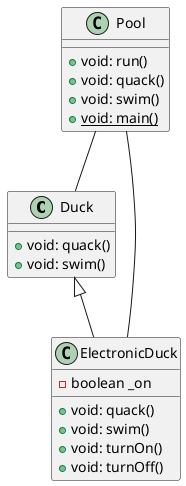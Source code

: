 @startuml LSP

class Duck {
    +void: quack()
	+void: swim()
}

class ElectronicDuck {
    -boolean _on
    +void: quack()
	+void: swim()
    +void: turnOn()
	+void: turnOff()
}

class Pool {
    + void: run()
    + void: quack()
    + void: swim()
    + {static} void: main()
}

Duck <|-- ElectronicDuck 
Pool -- ElectronicDuck
Pool -- Duck

@enduml